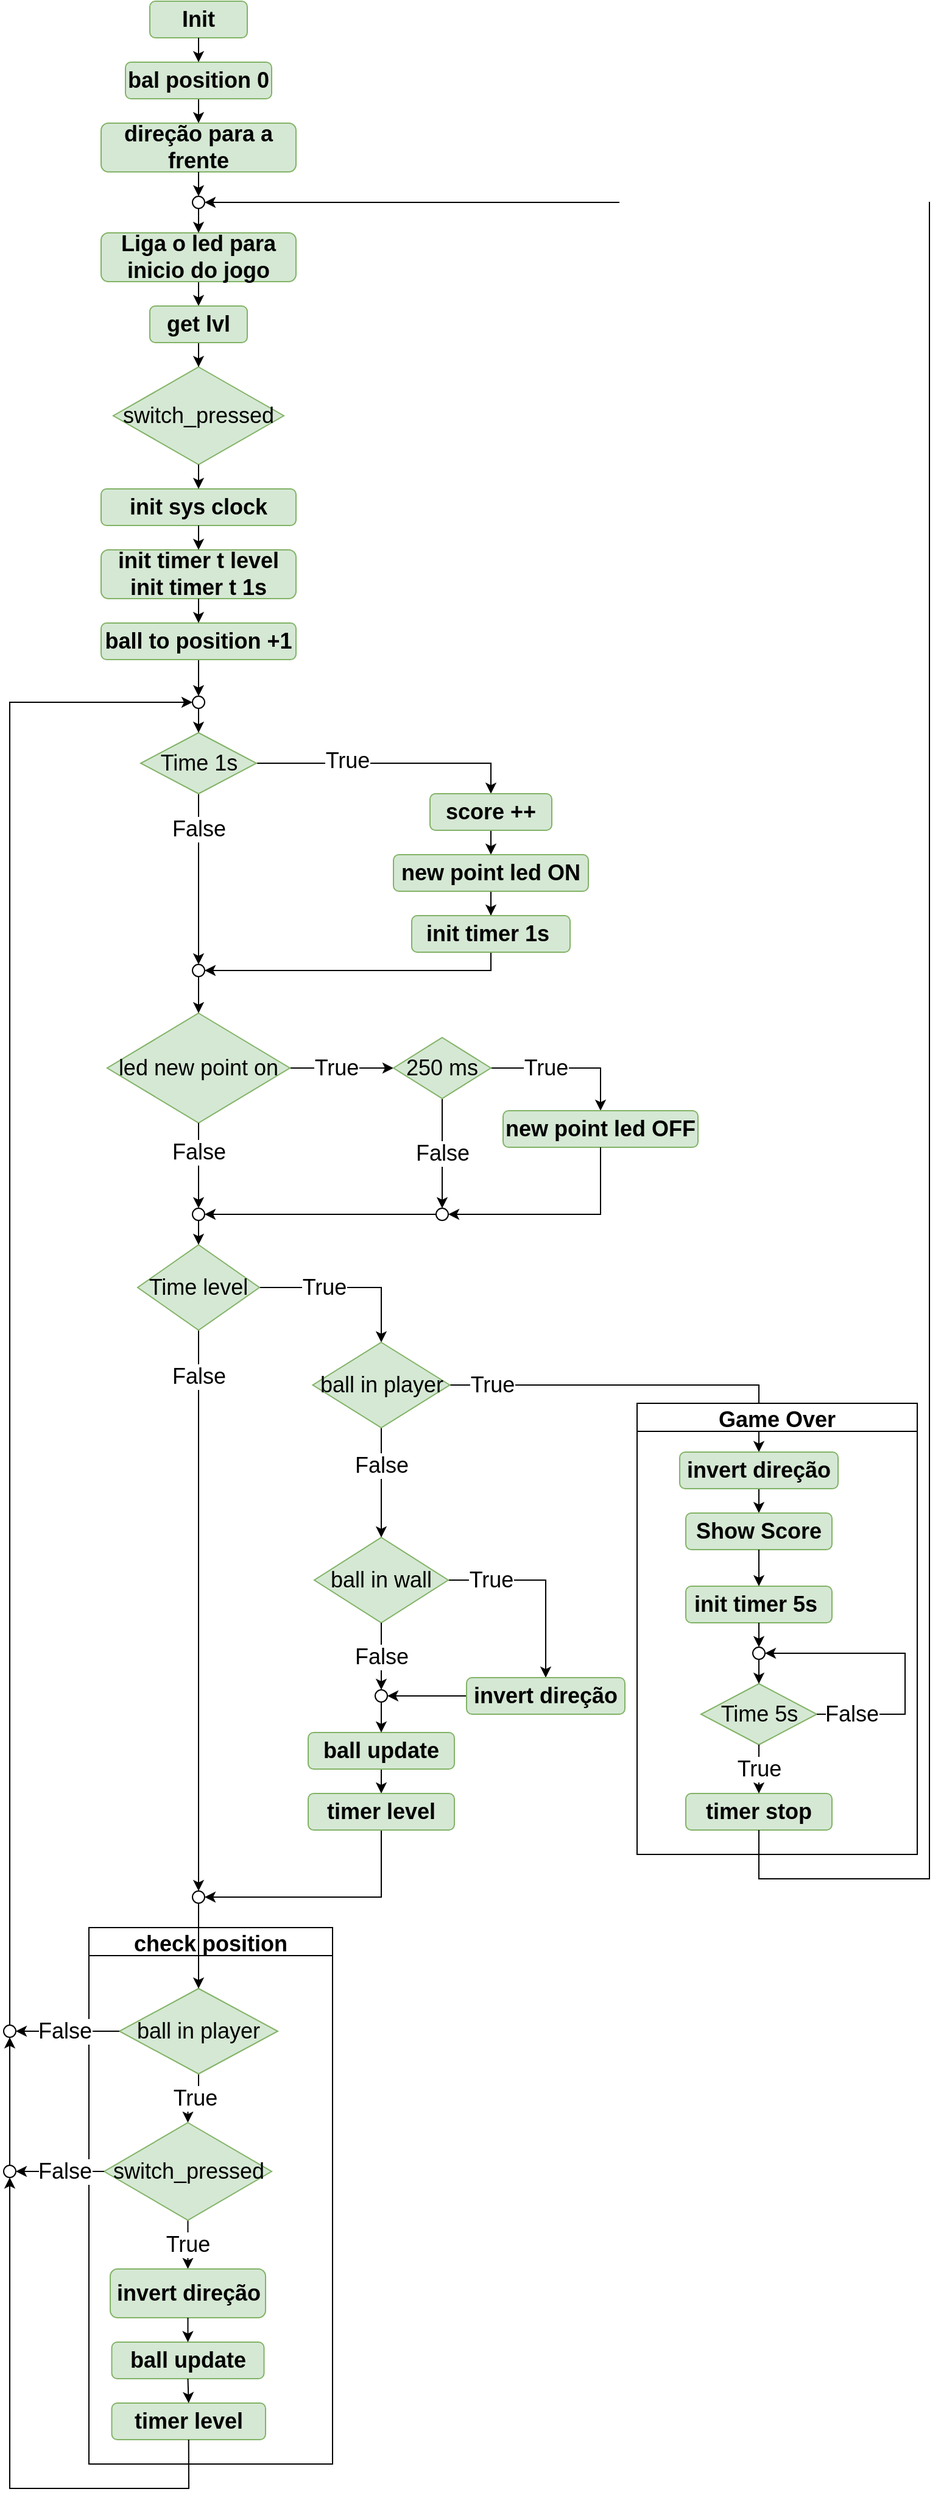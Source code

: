 <mxfile version="19.0.3" type="device"><diagram id="9Wxoz7xTMQYcn-yhdCF8" name="Page-1"><mxGraphModel dx="1185" dy="721" grid="1" gridSize="10" guides="1" tooltips="1" connect="1" arrows="1" fold="1" page="1" pageScale="1" pageWidth="850" pageHeight="1100" math="0" shadow="0"><root><mxCell id="0"/><mxCell id="1" parent="0"/><mxCell id="HXN1oCmkeG9ya9DK-RjK-15" value="check position" style="swimlane;fontSize=18;" parent="1" vertex="1"><mxGeometry x="310" y="1720" width="200" height="440" as="geometry"><mxRectangle x="100" y="2720" width="230" height="40" as="alternateBounds"/></mxGeometry></mxCell><mxCell id="HXN1oCmkeG9ya9DK-RjK-16" value="True" style="edgeStyle=orthogonalEdgeStyle;rounded=0;orthogonalLoop=1;jettySize=auto;html=1;exitX=0.5;exitY=1;exitDx=0;exitDy=0;fontSize=18;entryX=0.5;entryY=0;entryDx=0;entryDy=0;" parent="HXN1oCmkeG9ya9DK-RjK-15" source="HXN1oCmkeG9ya9DK-RjK-24" target="HXN1oCmkeG9ya9DK-RjK-25" edge="1"><mxGeometry x="-0.059" relative="1" as="geometry"><mxPoint x="92.5" y="220" as="targetPoint"/><mxPoint x="57.5" y="250" as="sourcePoint"/><mxPoint as="offset"/></mxGeometry></mxCell><mxCell id="HXN1oCmkeG9ya9DK-RjK-19" value="True" style="edgeStyle=orthogonalEdgeStyle;rounded=0;orthogonalLoop=1;jettySize=auto;html=1;exitX=0.5;exitY=1;exitDx=0;exitDy=0;fontSize=18;entryX=0.5;entryY=0;entryDx=0;entryDy=0;" parent="HXN1oCmkeG9ya9DK-RjK-15" source="HXN1oCmkeG9ya9DK-RjK-25" target="HXN1oCmkeG9ya9DK-RjK-26" edge="1"><mxGeometry relative="1" as="geometry"><mxPoint x="57.5" y="450" as="sourcePoint"/></mxGeometry></mxCell><mxCell id="HXN1oCmkeG9ya9DK-RjK-22" value="&lt;span style=&quot;font-size: 18px&quot;&gt;ball update&lt;br&gt;&lt;/span&gt;" style="rounded=1;whiteSpace=wrap;html=1;fontStyle=1;fillColor=#d5e8d4;strokeColor=#82b366;" parent="HXN1oCmkeG9ya9DK-RjK-15" vertex="1"><mxGeometry x="18.75" y="340" width="125" height="30" as="geometry"/></mxCell><mxCell id="HXN1oCmkeG9ya9DK-RjK-24" value="ball in player" style="rhombus;whiteSpace=wrap;html=1;fontSize=18;fillColor=#d5e8d4;strokeColor=#82b366;" parent="HXN1oCmkeG9ya9DK-RjK-15" vertex="1"><mxGeometry x="25" y="50" width="130" height="70" as="geometry"/></mxCell><mxCell id="HXN1oCmkeG9ya9DK-RjK-25" value="switch_pressed" style="rhombus;whiteSpace=wrap;html=1;fontSize=18;fillColor=#d5e8d4;strokeColor=#82b366;" parent="HXN1oCmkeG9ya9DK-RjK-15" vertex="1"><mxGeometry x="12.5" y="160" width="137.5" height="80" as="geometry"/></mxCell><mxCell id="HXN1oCmkeG9ya9DK-RjK-26" value="&lt;span style=&quot;font-size: 18px&quot;&gt;invert direção&lt;br&gt;&lt;/span&gt;" style="rounded=1;whiteSpace=wrap;html=1;fontStyle=1;fillColor=#d5e8d4;strokeColor=#82b366;" parent="HXN1oCmkeG9ya9DK-RjK-15" vertex="1"><mxGeometry x="17.5" y="280" width="127.5" height="40" as="geometry"/></mxCell><mxCell id="B6MSXR1o3_QlVaSSGly6-3" value="&lt;span style=&quot;font-size: 18px&quot;&gt;timer level&lt;br&gt;&lt;/span&gt;" style="rounded=1;whiteSpace=wrap;html=1;fontStyle=1;fillColor=#d5e8d4;strokeColor=#82b366;" parent="HXN1oCmkeG9ya9DK-RjK-15" vertex="1"><mxGeometry x="18.75" y="390" width="126.25" height="30" as="geometry"/></mxCell><mxCell id="O2PxTJKjrh5inZ2LMobY-24" value="" style="endArrow=classic;html=1;rounded=0;fontSize=18;entryX=0.5;entryY=0;entryDx=0;entryDy=0;exitX=0.5;exitY=1;exitDx=0;exitDy=0;" parent="HXN1oCmkeG9ya9DK-RjK-15" source="HXN1oCmkeG9ya9DK-RjK-26" target="HXN1oCmkeG9ya9DK-RjK-22" edge="1"><mxGeometry width="50" height="50" relative="1" as="geometry"><mxPoint x="-125" y="460" as="sourcePoint"/><mxPoint x="-75" y="410" as="targetPoint"/></mxGeometry></mxCell><mxCell id="O2PxTJKjrh5inZ2LMobY-25" value="" style="endArrow=classic;html=1;rounded=0;fontSize=18;entryX=0.5;entryY=0;entryDx=0;entryDy=0;exitX=0.5;exitY=1;exitDx=0;exitDy=0;" parent="HXN1oCmkeG9ya9DK-RjK-15" source="HXN1oCmkeG9ya9DK-RjK-22" target="B6MSXR1o3_QlVaSSGly6-3" edge="1"><mxGeometry width="50" height="50" relative="1" as="geometry"><mxPoint x="-125" y="460" as="sourcePoint"/><mxPoint x="-75" y="410" as="targetPoint"/></mxGeometry></mxCell><mxCell id="-1MATzGMasg4OvdQwYch-1" value="&lt;font style=&quot;font-size: 18px&quot;&gt;Init&lt;/font&gt;" style="rounded=1;whiteSpace=wrap;html=1;fontStyle=1;fillColor=#d5e8d4;strokeColor=#82b366;" parent="1" vertex="1"><mxGeometry x="360" y="140" width="80" height="30" as="geometry"/></mxCell><mxCell id="-1MATzGMasg4OvdQwYch-7" style="edgeStyle=orthogonalEdgeStyle;rounded=0;orthogonalLoop=1;jettySize=auto;html=1;exitX=0.5;exitY=1;exitDx=0;exitDy=0;fontSize=18;entryX=0.5;entryY=0;entryDx=0;entryDy=0;" parent="1" source="-1MATzGMasg4OvdQwYch-3" target="-1MATzGMasg4OvdQwYch-8" edge="1"><mxGeometry relative="1" as="geometry"><mxPoint x="400" y="520" as="targetPoint"/></mxGeometry></mxCell><mxCell id="-1MATzGMasg4OvdQwYch-3" value="&lt;font style=&quot;font-size: 18px&quot;&gt;Liga o led para inicio do jogo&lt;/font&gt;" style="rounded=1;whiteSpace=wrap;html=1;fontStyle=1;fillColor=#d5e8d4;strokeColor=#82b366;" parent="1" vertex="1"><mxGeometry x="320" y="330" width="160" height="40" as="geometry"/></mxCell><mxCell id="gppykIR6rrw5LhJbhIYV-5" value="" style="edgeStyle=orthogonalEdgeStyle;rounded=0;orthogonalLoop=1;jettySize=auto;html=1;" parent="1" source="-1MATzGMasg4OvdQwYch-8" target="B6MSXR1o3_QlVaSSGly6-1" edge="1"><mxGeometry relative="1" as="geometry"/></mxCell><mxCell id="-1MATzGMasg4OvdQwYch-8" value="&lt;span style=&quot;font-size: 18px&quot;&gt;get lvl&lt;br&gt;&lt;/span&gt;" style="rounded=1;whiteSpace=wrap;html=1;fontStyle=1;fillColor=#d5e8d4;strokeColor=#82b366;" parent="1" vertex="1"><mxGeometry x="360" y="390" width="80" height="30" as="geometry"/></mxCell><mxCell id="-1MATzGMasg4OvdQwYch-52" style="edgeStyle=orthogonalEdgeStyle;rounded=0;orthogonalLoop=1;jettySize=auto;html=1;exitX=0.5;exitY=1;exitDx=0;exitDy=0;fontSize=18;entryX=0.5;entryY=0;entryDx=0;entryDy=0;" parent="1" source="-1MATzGMasg4OvdQwYch-10" target="O2PxTJKjrh5inZ2LMobY-7" edge="1"><mxGeometry relative="1" as="geometry"><mxPoint x="400" y="1230" as="targetPoint"/></mxGeometry></mxCell><mxCell id="-1MATzGMasg4OvdQwYch-10" value="&lt;span style=&quot;font-size: 18px&quot;&gt;ball to position +1&lt;br&gt;&lt;/span&gt;" style="rounded=1;whiteSpace=wrap;html=1;fontStyle=1;fillColor=#d5e8d4;strokeColor=#82b366;" parent="1" vertex="1"><mxGeometry x="320" y="650" width="160" height="30" as="geometry"/></mxCell><mxCell id="-1MATzGMasg4OvdQwYch-16" style="edgeStyle=orthogonalEdgeStyle;rounded=0;orthogonalLoop=1;jettySize=auto;html=1;exitX=1;exitY=0.5;exitDx=0;exitDy=0;fontSize=18;entryX=0.5;entryY=0;entryDx=0;entryDy=0;" parent="1" source="-1MATzGMasg4OvdQwYch-12" target="-1MATzGMasg4OvdQwYch-17" edge="1"><mxGeometry relative="1" as="geometry"><mxPoint x="640" y="970" as="targetPoint"/><mxPoint x="530" y="850" as="sourcePoint"/></mxGeometry></mxCell><mxCell id="O2PxTJKjrh5inZ2LMobY-2" value="&lt;font style=&quot;font-size: 18px;&quot;&gt;True&lt;/font&gt;" style="edgeLabel;html=1;align=center;verticalAlign=middle;resizable=0;points=[];" parent="-1MATzGMasg4OvdQwYch-16" vertex="1" connectable="0"><mxGeometry x="-0.314" y="2" relative="1" as="geometry"><mxPoint as="offset"/></mxGeometry></mxCell><mxCell id="-1MATzGMasg4OvdQwYch-83" style="edgeStyle=orthogonalEdgeStyle;rounded=0;orthogonalLoop=1;jettySize=auto;html=1;exitX=0.5;exitY=1;exitDx=0;exitDy=0;fontSize=18;entryX=0.5;entryY=0;entryDx=0;entryDy=0;" parent="1" source="-1MATzGMasg4OvdQwYch-12" target="O2PxTJKjrh5inZ2LMobY-9" edge="1"><mxGeometry relative="1" as="geometry"><Array as="points"/><mxPoint x="400" y="1120" as="targetPoint"/></mxGeometry></mxCell><mxCell id="-1MATzGMasg4OvdQwYch-84" value="False" style="edgeLabel;html=1;align=center;verticalAlign=middle;resizable=0;points=[];fontSize=18;" parent="-1MATzGMasg4OvdQwYch-83" vertex="1" connectable="0"><mxGeometry x="-0.779" y="2" relative="1" as="geometry"><mxPoint x="-2" y="13" as="offset"/></mxGeometry></mxCell><mxCell id="-1MATzGMasg4OvdQwYch-12" value="Time 1s" style="rhombus;whiteSpace=wrap;html=1;fontSize=18;fillColor=#d5e8d4;strokeColor=#82b366;" parent="1" vertex="1"><mxGeometry x="352.5" y="740" width="95" height="50" as="geometry"/></mxCell><mxCell id="-1MATzGMasg4OvdQwYch-13" value="&lt;span style=&quot;font-size: 18px&quot;&gt;direção para a frente&lt;br&gt;&lt;/span&gt;" style="rounded=1;whiteSpace=wrap;html=1;fontStyle=1;fillColor=#d5e8d4;strokeColor=#82b366;" parent="1" vertex="1"><mxGeometry x="320" y="240" width="160" height="40" as="geometry"/></mxCell><mxCell id="-1MATzGMasg4OvdQwYch-19" style="edgeStyle=orthogonalEdgeStyle;rounded=0;orthogonalLoop=1;jettySize=auto;html=1;exitX=0.5;exitY=1;exitDx=0;exitDy=0;entryX=0.5;entryY=0;entryDx=0;entryDy=0;fontSize=18;" parent="1" source="-1MATzGMasg4OvdQwYch-17" target="-1MATzGMasg4OvdQwYch-18" edge="1"><mxGeometry relative="1" as="geometry"/></mxCell><mxCell id="-1MATzGMasg4OvdQwYch-17" value="&lt;span style=&quot;font-size: 18px&quot;&gt;score ++&lt;br&gt;&lt;/span&gt;" style="rounded=1;whiteSpace=wrap;html=1;fontStyle=1;fillColor=#d5e8d4;strokeColor=#82b366;" parent="1" vertex="1"><mxGeometry x="590" y="790" width="100" height="30" as="geometry"/></mxCell><mxCell id="-1MATzGMasg4OvdQwYch-77" style="edgeStyle=orthogonalEdgeStyle;rounded=0;orthogonalLoop=1;jettySize=auto;html=1;fontSize=18;entryX=1;entryY=0.5;entryDx=0;entryDy=0;exitX=0.5;exitY=1;exitDx=0;exitDy=0;" parent="1" source="HXN1oCmkeG9ya9DK-RjK-7" target="O2PxTJKjrh5inZ2LMobY-9" edge="1"><mxGeometry relative="1" as="geometry"><mxPoint x="430" y="1130" as="targetPoint"/><Array as="points"><mxPoint x="640" y="935"/></Array></mxGeometry></mxCell><mxCell id="O2PxTJKjrh5inZ2LMobY-26" value="" style="edgeStyle=orthogonalEdgeStyle;rounded=0;orthogonalLoop=1;jettySize=auto;html=1;fontSize=18;" parent="1" source="-1MATzGMasg4OvdQwYch-18" target="HXN1oCmkeG9ya9DK-RjK-7" edge="1"><mxGeometry relative="1" as="geometry"/></mxCell><mxCell id="-1MATzGMasg4OvdQwYch-18" value="&lt;span style=&quot;font-size: 18px&quot;&gt;new point led ON&lt;br&gt;&lt;/span&gt;" style="rounded=1;whiteSpace=wrap;html=1;fontStyle=1;fillColor=#d5e8d4;strokeColor=#82b366;" parent="1" vertex="1"><mxGeometry x="560" y="840" width="160" height="30" as="geometry"/></mxCell><mxCell id="-1MATzGMasg4OvdQwYch-68" value="True" style="edgeStyle=orthogonalEdgeStyle;rounded=0;orthogonalLoop=1;jettySize=auto;html=1;exitX=1;exitY=0.5;exitDx=0;exitDy=0;fontSize=18;entryX=0.5;entryY=0;entryDx=0;entryDy=0;" parent="1" source="-1MATzGMasg4OvdQwYch-21" target="-1MATzGMasg4OvdQwYch-67" edge="1"><mxGeometry x="-0.273" relative="1" as="geometry"><mxPoint x="610" y="1220" as="targetPoint"/><Array as="points"><mxPoint x="550" y="1195"/></Array><mxPoint as="offset"/></mxGeometry></mxCell><mxCell id="XVFVwuIA-ZdQG9baHu7N-3" value="&lt;font style=&quot;font-size: 18px;&quot;&gt;False&lt;/font&gt;" style="edgeStyle=orthogonalEdgeStyle;rounded=0;orthogonalLoop=1;jettySize=auto;html=1;exitX=0.5;exitY=1;exitDx=0;exitDy=0;entryX=0.5;entryY=0;entryDx=0;entryDy=0;" parent="1" source="-1MATzGMasg4OvdQwYch-21" target="O2PxTJKjrh5inZ2LMobY-19" edge="1"><mxGeometry x="-0.835" relative="1" as="geometry"><mxPoint x="400" y="2010" as="targetPoint"/><mxPoint as="offset"/></mxGeometry></mxCell><mxCell id="-1MATzGMasg4OvdQwYch-21" value="Time level" style="rhombus;whiteSpace=wrap;html=1;fontSize=18;fillColor=#d5e8d4;strokeColor=#82b366;" parent="1" vertex="1"><mxGeometry x="350" y="1160" width="100" height="70" as="geometry"/></mxCell><mxCell id="-1MATzGMasg4OvdQwYch-54" value="True" style="edgeStyle=orthogonalEdgeStyle;rounded=0;orthogonalLoop=1;jettySize=auto;html=1;exitX=1;exitY=0.5;exitDx=0;exitDy=0;fontSize=18;entryX=0.5;entryY=0;entryDx=0;entryDy=0;" parent="1" source="-1MATzGMasg4OvdQwYch-42" target="-1MATzGMasg4OvdQwYch-53" edge="1"><mxGeometry x="-0.562" relative="1" as="geometry"><mxPoint x="520" y="1649.714" as="targetPoint"/><mxPoint as="offset"/></mxGeometry></mxCell><mxCell id="-1MATzGMasg4OvdQwYch-42" value="ball in wall" style="rhombus;whiteSpace=wrap;html=1;fontSize=18;fillColor=#d5e8d4;strokeColor=#82b366;" parent="1" vertex="1"><mxGeometry x="495" y="1400" width="110" height="70" as="geometry"/></mxCell><mxCell id="-1MATzGMasg4OvdQwYch-46" style="edgeStyle=orthogonalEdgeStyle;rounded=0;orthogonalLoop=1;jettySize=auto;html=1;exitX=0.5;exitY=1;exitDx=0;exitDy=0;entryX=0.5;entryY=0;entryDx=0;entryDy=0;fontSize=18;" parent="1" source="-1MATzGMasg4OvdQwYch-44" target="-1MATzGMasg4OvdQwYch-45" edge="1"><mxGeometry relative="1" as="geometry"/></mxCell><mxCell id="-1MATzGMasg4OvdQwYch-44" value="&lt;span style=&quot;font-size: 18px&quot;&gt;ball update&lt;br&gt;&lt;/span&gt;" style="rounded=1;whiteSpace=wrap;html=1;fontStyle=1;fillColor=#d5e8d4;strokeColor=#82b366;" parent="1" vertex="1"><mxGeometry x="490" y="1560" width="120" height="30" as="geometry"/></mxCell><mxCell id="XVFVwuIA-ZdQG9baHu7N-4" style="edgeStyle=orthogonalEdgeStyle;rounded=0;orthogonalLoop=1;jettySize=auto;html=1;exitX=0.5;exitY=1;exitDx=0;exitDy=0;entryX=1;entryY=0.5;entryDx=0;entryDy=0;" parent="1" source="-1MATzGMasg4OvdQwYch-45" target="O2PxTJKjrh5inZ2LMobY-19" edge="1"><mxGeometry relative="1" as="geometry"><mxPoint x="410" y="2070" as="targetPoint"/><Array as="points"><mxPoint x="550" y="1695"/></Array></mxGeometry></mxCell><mxCell id="-1MATzGMasg4OvdQwYch-45" value="&lt;span style=&quot;font-size: 18px&quot;&gt;timer level&lt;br&gt;&lt;/span&gt;" style="rounded=1;whiteSpace=wrap;html=1;fontStyle=1;fillColor=#d5e8d4;strokeColor=#82b366;" parent="1" vertex="1"><mxGeometry x="490" y="1610" width="120" height="30" as="geometry"/></mxCell><mxCell id="XVFVwuIA-ZdQG9baHu7N-1" style="edgeStyle=orthogonalEdgeStyle;rounded=0;orthogonalLoop=1;jettySize=auto;html=1;entryX=1;entryY=0.5;entryDx=0;entryDy=0;" parent="1" source="-1MATzGMasg4OvdQwYch-53" target="O2PxTJKjrh5inZ2LMobY-5" edge="1"><mxGeometry relative="1" as="geometry"><mxPoint x="550" y="1520" as="targetPoint"/></mxGeometry></mxCell><mxCell id="-1MATzGMasg4OvdQwYch-53" value="&lt;span style=&quot;font-size: 18px&quot;&gt;invert direção&lt;br&gt;&lt;/span&gt;" style="rounded=1;whiteSpace=wrap;html=1;fontStyle=1;fillColor=#d5e8d4;strokeColor=#82b366;" parent="1" vertex="1"><mxGeometry x="620" y="1515" width="130" height="30" as="geometry"/></mxCell><mxCell id="-1MATzGMasg4OvdQwYch-69" value="False" style="edgeStyle=orthogonalEdgeStyle;rounded=0;orthogonalLoop=1;jettySize=auto;html=1;fontSize=18;exitX=0.5;exitY=1;exitDx=0;exitDy=0;entryX=0.5;entryY=0;entryDx=0;entryDy=0;" parent="1" source="-1MATzGMasg4OvdQwYch-42" target="O2PxTJKjrh5inZ2LMobY-5" edge="1"><mxGeometry relative="1" as="geometry"><mxPoint x="550" y="1550" as="sourcePoint"/><mxPoint x="550" y="1600" as="targetPoint"/></mxGeometry></mxCell><mxCell id="-1MATzGMasg4OvdQwYch-71" style="edgeStyle=orthogonalEdgeStyle;rounded=0;orthogonalLoop=1;jettySize=auto;html=1;exitX=1;exitY=0.5;exitDx=0;exitDy=0;fontSize=18;entryX=0.5;entryY=0;entryDx=0;entryDy=0;" parent="1" source="-1MATzGMasg4OvdQwYch-67" target="LL-OCzhR5j6W_yCGddwm-3" edge="1"><mxGeometry relative="1" as="geometry"><mxPoint x="870" y="1385" as="targetPoint"/></mxGeometry></mxCell><mxCell id="O2PxTJKjrh5inZ2LMobY-27" value="True" style="edgeLabel;html=1;align=center;verticalAlign=middle;resizable=0;points=[];fontSize=18;" parent="-1MATzGMasg4OvdQwYch-71" vertex="1" connectable="0"><mxGeometry x="0.211" y="1" relative="1" as="geometry"><mxPoint x="-153" y="1" as="offset"/></mxGeometry></mxCell><mxCell id="XVFVwuIA-ZdQG9baHu7N-2" style="edgeStyle=orthogonalEdgeStyle;rounded=0;orthogonalLoop=1;jettySize=auto;html=1;exitX=0.5;exitY=1;exitDx=0;exitDy=0;entryX=0.5;entryY=0;entryDx=0;entryDy=0;" parent="1" source="-1MATzGMasg4OvdQwYch-67" target="-1MATzGMasg4OvdQwYch-42" edge="1"><mxGeometry relative="1" as="geometry"/></mxCell><mxCell id="O2PxTJKjrh5inZ2LMobY-28" value="False" style="edgeLabel;html=1;align=center;verticalAlign=middle;resizable=0;points=[];fontSize=18;" parent="XVFVwuIA-ZdQG9baHu7N-2" vertex="1" connectable="0"><mxGeometry x="-0.245" relative="1" as="geometry"><mxPoint y="-3" as="offset"/></mxGeometry></mxCell><mxCell id="-1MATzGMasg4OvdQwYch-67" value="ball in player" style="rhombus;whiteSpace=wrap;html=1;fontSize=18;fillColor=#d5e8d4;strokeColor=#82b366;" parent="1" vertex="1"><mxGeometry x="493.75" y="1240" width="112.5" height="70" as="geometry"/></mxCell><mxCell id="-1MATzGMasg4OvdQwYch-76" style="edgeStyle=orthogonalEdgeStyle;rounded=0;orthogonalLoop=1;jettySize=auto;html=1;exitX=1;exitY=0.5;exitDx=0;exitDy=0;fontSize=18;entryX=0;entryY=0.5;entryDx=0;entryDy=0;" parent="1" source="-1MATzGMasg4OvdQwYch-73" target="-1MATzGMasg4OvdQwYch-78" edge="1"><mxGeometry relative="1" as="geometry"><mxPoint x="730" y="1170" as="targetPoint"/><Array as="points"/></mxGeometry></mxCell><mxCell id="O2PxTJKjrh5inZ2LMobY-3" value="True" style="edgeLabel;html=1;align=center;verticalAlign=middle;resizable=0;points=[];fontSize=18;" parent="-1MATzGMasg4OvdQwYch-76" vertex="1" connectable="0"><mxGeometry x="-0.116" relative="1" as="geometry"><mxPoint as="offset"/></mxGeometry></mxCell><mxCell id="-1MATzGMasg4OvdQwYch-73" value="led new point on" style="rhombus;whiteSpace=wrap;html=1;fontSize=18;fillColor=#d5e8d4;strokeColor=#82b366;" parent="1" vertex="1"><mxGeometry x="325" y="970" width="150" height="90" as="geometry"/></mxCell><mxCell id="-1MATzGMasg4OvdQwYch-81" value="False" style="edgeStyle=orthogonalEdgeStyle;rounded=0;orthogonalLoop=1;jettySize=auto;html=1;fontSize=18;exitX=0.5;exitY=1;exitDx=0;exitDy=0;entryX=0.5;entryY=0;entryDx=0;entryDy=0;" parent="1" source="-1MATzGMasg4OvdQwYch-78" target="O2PxTJKjrh5inZ2LMobY-16" edge="1"><mxGeometry relative="1" as="geometry"><Array as="points"/><mxPoint as="offset"/><mxPoint x="170" y="1343.75" as="targetPoint"/></mxGeometry></mxCell><mxCell id="HXN1oCmkeG9ya9DK-RjK-3" style="edgeStyle=orthogonalEdgeStyle;rounded=0;orthogonalLoop=1;jettySize=auto;html=1;entryX=0.5;entryY=0;entryDx=0;entryDy=0;exitX=1;exitY=0.5;exitDx=0;exitDy=0;" parent="1" source="-1MATzGMasg4OvdQwYch-78" target="HXN1oCmkeG9ya9DK-RjK-4" edge="1"><mxGeometry relative="1" as="geometry"><mxPoint x="810.0" y="1163.75" as="targetPoint"/><Array as="points"><mxPoint x="730" y="1015"/></Array></mxGeometry></mxCell><mxCell id="O2PxTJKjrh5inZ2LMobY-4" value="True" style="edgeLabel;html=1;align=center;verticalAlign=middle;resizable=0;points=[];fontSize=18;" parent="HXN1oCmkeG9ya9DK-RjK-3" vertex="1" connectable="0"><mxGeometry x="-0.243" y="-2" relative="1" as="geometry"><mxPoint x="-3" y="-2" as="offset"/></mxGeometry></mxCell><mxCell id="-1MATzGMasg4OvdQwYch-78" value="250 ms" style="rhombus;whiteSpace=wrap;html=1;fontSize=18;fillColor=#d5e8d4;strokeColor=#82b366;" parent="1" vertex="1"><mxGeometry x="560" y="990" width="80" height="50" as="geometry"/></mxCell><mxCell id="HXN1oCmkeG9ya9DK-RjK-2" value="&lt;span style=&quot;font-size: 18px&quot;&gt;init sys clock&lt;br&gt;&lt;/span&gt;" style="rounded=1;whiteSpace=wrap;html=1;fontStyle=1;fillColor=#d5e8d4;strokeColor=#82b366;" parent="1" vertex="1"><mxGeometry x="320" y="540" width="160" height="30" as="geometry"/></mxCell><mxCell id="HXN1oCmkeG9ya9DK-RjK-4" value="&lt;span style=&quot;font-size: 18px&quot;&gt;new point led OFF&lt;br&gt;&lt;/span&gt;" style="rounded=1;whiteSpace=wrap;html=1;fontStyle=1;fillColor=#d5e8d4;strokeColor=#82b366;" parent="1" vertex="1"><mxGeometry x="650" y="1050" width="160" height="30" as="geometry"/></mxCell><mxCell id="HXN1oCmkeG9ya9DK-RjK-7" value="&lt;span style=&quot;font-size: 18px&quot;&gt;init timer 1s&amp;nbsp;&lt;br&gt;&lt;/span&gt;" style="rounded=1;whiteSpace=wrap;html=1;fontStyle=1;fillColor=#d5e8d4;strokeColor=#82b366;" parent="1" vertex="1"><mxGeometry x="575" y="890" width="130" height="30" as="geometry"/></mxCell><mxCell id="HXN1oCmkeG9ya9DK-RjK-23" style="edgeStyle=orthogonalEdgeStyle;rounded=0;orthogonalLoop=1;jettySize=auto;html=1;fontSize=27;entryX=0;entryY=0.5;entryDx=0;entryDy=0;exitX=0.5;exitY=0;exitDx=0;exitDy=0;" parent="1" source="O2PxTJKjrh5inZ2LMobY-21" target="O2PxTJKjrh5inZ2LMobY-7" edge="1"><mxGeometry relative="1" as="geometry"><mxPoint x="360" y="750" as="targetPoint"/><Array as="points"><mxPoint x="245" y="715"/></Array><mxPoint x="-140" y="2450" as="sourcePoint"/></mxGeometry></mxCell><mxCell id="B6MSXR1o3_QlVaSSGly6-1" value="switch_pressed" style="rhombus;whiteSpace=wrap;html=1;fontSize=18;fillColor=#d5e8d4;strokeColor=#82b366;" parent="1" vertex="1"><mxGeometry x="330" y="440" width="140" height="80" as="geometry"/></mxCell><mxCell id="B6MSXR1o3_QlVaSSGly6-2" value="&lt;span style=&quot;font-size: 18px&quot;&gt;init timer t level&lt;br&gt;&lt;/span&gt;&lt;span style=&quot;font-size: 18px&quot;&gt;init timer t 1s&lt;/span&gt;&lt;span style=&quot;font-size: 18px&quot;&gt;&lt;br&gt;&lt;/span&gt;" style="rounded=1;whiteSpace=wrap;html=1;fontStyle=1;fillColor=#d5e8d4;strokeColor=#82b366;" parent="1" vertex="1"><mxGeometry x="320" y="590" width="160" height="40" as="geometry"/></mxCell><mxCell id="gppykIR6rrw5LhJbhIYV-10" value="" style="endArrow=classic;html=1;rounded=0;exitX=0.5;exitY=1;exitDx=0;exitDy=0;entryX=0.5;entryY=0;entryDx=0;entryDy=0;" parent="1" source="-1MATzGMasg4OvdQwYch-13" target="LL-OCzhR5j6W_yCGddwm-21" edge="1"><mxGeometry width="50" height="50" relative="1" as="geometry"><mxPoint x="440" y="600" as="sourcePoint"/><mxPoint x="400" y="330" as="targetPoint"/></mxGeometry></mxCell><mxCell id="gppykIR6rrw5LhJbhIYV-12" value="" style="endArrow=classic;html=1;rounded=0;exitX=0.5;exitY=1;exitDx=0;exitDy=0;entryX=0.5;entryY=0;entryDx=0;entryDy=0;" parent="1" source="-1MATzGMasg4OvdQwYch-2" target="-1MATzGMasg4OvdQwYch-13" edge="1"><mxGeometry width="50" height="50" relative="1" as="geometry"><mxPoint x="410" y="470" as="sourcePoint"/><mxPoint x="400" y="380" as="targetPoint"/></mxGeometry></mxCell><mxCell id="gppykIR6rrw5LhJbhIYV-15" value="" style="endArrow=classic;html=1;rounded=0;exitX=0.5;exitY=1;exitDx=0;exitDy=0;entryX=0.5;entryY=0;entryDx=0;entryDy=0;" parent="1" source="B6MSXR1o3_QlVaSSGly6-1" target="HXN1oCmkeG9ya9DK-RjK-2" edge="1"><mxGeometry width="50" height="50" relative="1" as="geometry"><mxPoint x="440" y="800" as="sourcePoint"/><mxPoint x="490" y="750" as="targetPoint"/></mxGeometry></mxCell><mxCell id="gppykIR6rrw5LhJbhIYV-16" value="" style="endArrow=classic;html=1;rounded=0;exitX=0.5;exitY=1;exitDx=0;exitDy=0;" parent="1" source="HXN1oCmkeG9ya9DK-RjK-2" target="B6MSXR1o3_QlVaSSGly6-2" edge="1"><mxGeometry width="50" height="50" relative="1" as="geometry"><mxPoint x="440" y="900" as="sourcePoint"/><mxPoint x="490" y="850" as="targetPoint"/></mxGeometry></mxCell><mxCell id="gppykIR6rrw5LhJbhIYV-17" value="" style="endArrow=classic;html=1;rounded=0;exitX=0.5;exitY=1;exitDx=0;exitDy=0;entryX=0.5;entryY=0;entryDx=0;entryDy=0;" parent="1" source="B6MSXR1o3_QlVaSSGly6-2" target="-1MATzGMasg4OvdQwYch-10" edge="1"><mxGeometry width="50" height="50" relative="1" as="geometry"><mxPoint x="440" y="900" as="sourcePoint"/><mxPoint x="490" y="850" as="targetPoint"/></mxGeometry></mxCell><mxCell id="gppykIR6rrw5LhJbhIYV-20" value="" style="endArrow=classic;html=1;rounded=0;exitX=0.5;exitY=1;exitDx=0;exitDy=0;entryX=1;entryY=0.5;entryDx=0;entryDy=0;" parent="1" source="HXN1oCmkeG9ya9DK-RjK-4" target="O2PxTJKjrh5inZ2LMobY-16" edge="1"><mxGeometry width="50" height="50" relative="1" as="geometry"><mxPoint x="320" y="1423.75" as="sourcePoint"/><mxPoint x="640" y="1343.75" as="targetPoint"/><Array as="points"><mxPoint x="730" y="1135"/></Array></mxGeometry></mxCell><mxCell id="O2PxTJKjrh5inZ2LMobY-5" value="" style="ellipse;whiteSpace=wrap;html=1;aspect=fixed;fontSize=18;" parent="1" vertex="1"><mxGeometry x="545" y="1525" width="10" height="10" as="geometry"/></mxCell><mxCell id="O2PxTJKjrh5inZ2LMobY-6" value="" style="endArrow=classic;html=1;rounded=0;fontSize=18;entryX=0.5;entryY=0;entryDx=0;entryDy=0;exitX=0.5;exitY=1;exitDx=0;exitDy=0;" parent="1" source="O2PxTJKjrh5inZ2LMobY-5" target="-1MATzGMasg4OvdQwYch-44" edge="1"><mxGeometry width="50" height="50" relative="1" as="geometry"><mxPoint x="490" y="1730" as="sourcePoint"/><mxPoint x="540" y="1680" as="targetPoint"/></mxGeometry></mxCell><mxCell id="O2PxTJKjrh5inZ2LMobY-7" value="" style="ellipse;whiteSpace=wrap;html=1;aspect=fixed;fontSize=18;" parent="1" vertex="1"><mxGeometry x="395" y="710" width="10" height="10" as="geometry"/></mxCell><mxCell id="O2PxTJKjrh5inZ2LMobY-8" value="" style="endArrow=classic;html=1;rounded=0;fontSize=18;exitX=0.5;exitY=1;exitDx=0;exitDy=0;entryX=0.5;entryY=0;entryDx=0;entryDy=0;" parent="1" source="O2PxTJKjrh5inZ2LMobY-7" target="-1MATzGMasg4OvdQwYch-12" edge="1"><mxGeometry width="50" height="50" relative="1" as="geometry"><mxPoint x="390" y="680" as="sourcePoint"/><mxPoint x="440" y="630" as="targetPoint"/></mxGeometry></mxCell><mxCell id="O2PxTJKjrh5inZ2LMobY-9" value="" style="ellipse;whiteSpace=wrap;html=1;aspect=fixed;fontSize=18;" parent="1" vertex="1"><mxGeometry x="395" y="930" width="10" height="10" as="geometry"/></mxCell><mxCell id="O2PxTJKjrh5inZ2LMobY-12" value="" style="endArrow=classic;html=1;rounded=0;fontSize=18;exitX=0.5;exitY=1;exitDx=0;exitDy=0;entryX=0.5;entryY=0;entryDx=0;entryDy=0;" parent="1" source="O2PxTJKjrh5inZ2LMobY-9" target="-1MATzGMasg4OvdQwYch-73" edge="1"><mxGeometry width="50" height="50" relative="1" as="geometry"><mxPoint x="380" y="1060" as="sourcePoint"/><mxPoint x="430" y="1010" as="targetPoint"/></mxGeometry></mxCell><mxCell id="O2PxTJKjrh5inZ2LMobY-16" value="" style="ellipse;whiteSpace=wrap;html=1;aspect=fixed;fontSize=18;" parent="1" vertex="1"><mxGeometry x="595" y="1130" width="10" height="10" as="geometry"/></mxCell><mxCell id="O2PxTJKjrh5inZ2LMobY-17" value="" style="endArrow=classic;html=1;rounded=0;fontSize=18;entryX=1;entryY=0.5;entryDx=0;entryDy=0;exitX=0;exitY=0.5;exitDx=0;exitDy=0;" parent="1" source="O2PxTJKjrh5inZ2LMobY-16" target="O2PxTJKjrh5inZ2LMobY-15" edge="1"><mxGeometry width="50" height="50" relative="1" as="geometry"><mxPoint x="850" y="1326.25" as="sourcePoint"/><mxPoint x="690" y="1236.25" as="targetPoint"/></mxGeometry></mxCell><mxCell id="O2PxTJKjrh5inZ2LMobY-18" value="" style="endArrow=classic;html=1;rounded=0;fontSize=18;exitX=0.5;exitY=1;exitDx=0;exitDy=0;entryX=0.5;entryY=0;entryDx=0;entryDy=0;" parent="1" source="O2PxTJKjrh5inZ2LMobY-15" target="-1MATzGMasg4OvdQwYch-21" edge="1"><mxGeometry width="50" height="50" relative="1" as="geometry"><mxPoint x="480" y="1380" as="sourcePoint"/><mxPoint x="400" y="1430" as="targetPoint"/></mxGeometry></mxCell><mxCell id="O2PxTJKjrh5inZ2LMobY-19" value="" style="ellipse;whiteSpace=wrap;html=1;aspect=fixed;fontSize=18;" parent="1" vertex="1"><mxGeometry x="395" y="1690" width="10" height="10" as="geometry"/></mxCell><mxCell id="O2PxTJKjrh5inZ2LMobY-20" value="" style="endArrow=classic;html=1;rounded=0;fontSize=18;exitX=0.5;exitY=1;exitDx=0;exitDy=0;entryX=0.5;entryY=0;entryDx=0;entryDy=0;" parent="1" source="O2PxTJKjrh5inZ2LMobY-19" target="HXN1oCmkeG9ya9DK-RjK-24" edge="1"><mxGeometry width="50" height="50" relative="1" as="geometry"><mxPoint x="470" y="1860" as="sourcePoint"/><mxPoint x="520" y="1810" as="targetPoint"/></mxGeometry></mxCell><mxCell id="O2PxTJKjrh5inZ2LMobY-21" value="" style="ellipse;whiteSpace=wrap;html=1;aspect=fixed;fontSize=18;" parent="1" vertex="1"><mxGeometry x="240" y="1800" width="10" height="10" as="geometry"/></mxCell><mxCell id="HXN1oCmkeG9ya9DK-RjK-17" value="False" style="edgeStyle=orthogonalEdgeStyle;rounded=0;orthogonalLoop=1;jettySize=auto;html=1;fontSize=18;entryX=1;entryY=0.5;entryDx=0;entryDy=0;exitX=0;exitY=0.5;exitDx=0;exitDy=0;" parent="1" source="HXN1oCmkeG9ya9DK-RjK-24" target="O2PxTJKjrh5inZ2LMobY-21" edge="1"><mxGeometry x="0.059" relative="1" as="geometry"><mxPoint x="295" y="1865" as="targetPoint"/><mxPoint x="320" y="1840" as="sourcePoint"/><Array as="points"/><mxPoint as="offset"/></mxGeometry></mxCell><mxCell id="HXN1oCmkeG9ya9DK-RjK-20" value="False" style="edgeStyle=orthogonalEdgeStyle;rounded=0;orthogonalLoop=1;jettySize=auto;html=1;exitX=0;exitY=0.5;exitDx=0;exitDy=0;fontSize=18;entryX=1;entryY=0.5;entryDx=0;entryDy=0;" parent="1" source="HXN1oCmkeG9ya9DK-RjK-25" target="jsDWdBCYvvSuV7uHNQes-3" edge="1"><mxGeometry x="-0.103" relative="1" as="geometry"><mxPoint x="250" y="1920" as="targetPoint"/><mxPoint x="555" y="2054.71" as="sourcePoint"/><Array as="points"><mxPoint x="290" y="1920"/><mxPoint x="290" y="1920"/></Array><mxPoint as="offset"/></mxGeometry></mxCell><mxCell id="LL-OCzhR5j6W_yCGddwm-1" value="Game Over" style="swimlane;fontSize=18;startSize=23;" parent="1" vertex="1"><mxGeometry x="760" y="1290" width="230" height="370" as="geometry"/></mxCell><mxCell id="LL-OCzhR5j6W_yCGddwm-6" style="edgeStyle=orthogonalEdgeStyle;rounded=0;orthogonalLoop=1;jettySize=auto;html=1;exitX=0.5;exitY=1;exitDx=0;exitDy=0;entryX=0.5;entryY=0;entryDx=0;entryDy=0;fontSize=18;" parent="LL-OCzhR5j6W_yCGddwm-1" source="LL-OCzhR5j6W_yCGddwm-3" target="-1MATzGMasg4OvdQwYch-72" edge="1"><mxGeometry relative="1" as="geometry"/></mxCell><mxCell id="LL-OCzhR5j6W_yCGddwm-3" value="&lt;span style=&quot;font-size: 18px&quot;&gt;invert direção&lt;br&gt;&lt;/span&gt;" style="rounded=1;whiteSpace=wrap;html=1;fontStyle=1;fillColor=#d5e8d4;strokeColor=#82b366;" parent="LL-OCzhR5j6W_yCGddwm-1" vertex="1"><mxGeometry x="35" y="40" width="130" height="30" as="geometry"/></mxCell><mxCell id="-1MATzGMasg4OvdQwYch-72" value="&lt;span style=&quot;font-size: 18px&quot;&gt;Show Score&lt;br&gt;&lt;/span&gt;" style="rounded=1;whiteSpace=wrap;html=1;fontStyle=1;fillColor=#d5e8d4;strokeColor=#82b366;" parent="LL-OCzhR5j6W_yCGddwm-1" vertex="1"><mxGeometry x="40" y="90" width="120" height="30" as="geometry"/></mxCell><mxCell id="LL-OCzhR5j6W_yCGddwm-7" value="&lt;span style=&quot;font-size: 18px&quot;&gt;init timer 5s&amp;nbsp;&lt;br&gt;&lt;/span&gt;" style="rounded=1;whiteSpace=wrap;html=1;fontStyle=1;fillColor=#d5e8d4;strokeColor=#82b366;" parent="LL-OCzhR5j6W_yCGddwm-1" vertex="1"><mxGeometry x="40" y="150" width="120" height="30" as="geometry"/></mxCell><mxCell id="LL-OCzhR5j6W_yCGddwm-8" value="Time 5s" style="rhombus;whiteSpace=wrap;html=1;fontSize=18;fillColor=#d5e8d4;strokeColor=#82b366;" parent="LL-OCzhR5j6W_yCGddwm-1" vertex="1"><mxGeometry x="52.5" y="230" width="95" height="50" as="geometry"/></mxCell><mxCell id="LL-OCzhR5j6W_yCGddwm-9" value="" style="endArrow=classic;html=1;rounded=0;fontSize=18;entryX=0.5;entryY=0;entryDx=0;entryDy=0;exitX=0.5;exitY=1;exitDx=0;exitDy=0;" parent="LL-OCzhR5j6W_yCGddwm-1" source="-1MATzGMasg4OvdQwYch-72" target="LL-OCzhR5j6W_yCGddwm-7" edge="1"><mxGeometry width="50" height="50" relative="1" as="geometry"><mxPoint x="-345" y="270" as="sourcePoint"/><mxPoint x="-295" y="230" as="targetPoint"/></mxGeometry></mxCell><mxCell id="LL-OCzhR5j6W_yCGddwm-14" value="" style="ellipse;whiteSpace=wrap;html=1;aspect=fixed;fontSize=18;" parent="LL-OCzhR5j6W_yCGddwm-1" vertex="1"><mxGeometry x="95" y="200" width="10" height="10" as="geometry"/></mxCell><mxCell id="LL-OCzhR5j6W_yCGddwm-10" value="" style="endArrow=classic;html=1;rounded=0;fontSize=18;exitX=0.5;exitY=1;exitDx=0;exitDy=0;" parent="LL-OCzhR5j6W_yCGddwm-1" source="LL-OCzhR5j6W_yCGddwm-7" target="LL-OCzhR5j6W_yCGddwm-14" edge="1"><mxGeometry width="50" height="50" relative="1" as="geometry"><mxPoint x="-345" y="270" as="sourcePoint"/><mxPoint x="100" y="370" as="targetPoint"/></mxGeometry></mxCell><mxCell id="LL-OCzhR5j6W_yCGddwm-12" style="edgeStyle=orthogonalEdgeStyle;rounded=0;orthogonalLoop=1;jettySize=auto;html=1;fontSize=18;exitX=1;exitY=0.5;exitDx=0;exitDy=0;" parent="LL-OCzhR5j6W_yCGddwm-1" source="LL-OCzhR5j6W_yCGddwm-8" edge="1"><mxGeometry relative="1" as="geometry"><mxPoint x="105" y="205" as="targetPoint"/><mxPoint x="155" y="280" as="sourcePoint"/><Array as="points"><mxPoint x="220" y="255"/><mxPoint x="220" y="205"/></Array></mxGeometry></mxCell><mxCell id="LL-OCzhR5j6W_yCGddwm-17" value="False" style="edgeLabel;html=1;align=center;verticalAlign=middle;resizable=0;points=[];fontSize=18;" parent="LL-OCzhR5j6W_yCGddwm-12" vertex="1" connectable="0"><mxGeometry x="-0.633" y="-2" relative="1" as="geometry"><mxPoint x="-15" y="-2" as="offset"/></mxGeometry></mxCell><mxCell id="LL-OCzhR5j6W_yCGddwm-15" value="" style="endArrow=classic;html=1;rounded=0;fontSize=18;entryX=0.5;entryY=0;entryDx=0;entryDy=0;exitX=0.5;exitY=1;exitDx=0;exitDy=0;" parent="LL-OCzhR5j6W_yCGddwm-1" source="LL-OCzhR5j6W_yCGddwm-14" target="LL-OCzhR5j6W_yCGddwm-8" edge="1"><mxGeometry width="50" height="50" relative="1" as="geometry"><mxPoint x="-95" y="170" as="sourcePoint"/><mxPoint x="-45" y="120" as="targetPoint"/></mxGeometry></mxCell><mxCell id="LL-OCzhR5j6W_yCGddwm-16" value="&lt;span style=&quot;font-size: 18px&quot;&gt;timer stop&lt;br&gt;&lt;/span&gt;" style="rounded=1;whiteSpace=wrap;html=1;fontStyle=1;fillColor=#d5e8d4;strokeColor=#82b366;" parent="LL-OCzhR5j6W_yCGddwm-1" vertex="1"><mxGeometry x="40" y="320" width="120" height="30" as="geometry"/></mxCell><mxCell id="LL-OCzhR5j6W_yCGddwm-11" value="True" style="endArrow=classic;html=1;rounded=0;fontSize=18;exitX=0.5;exitY=1;exitDx=0;exitDy=0;entryX=0.5;entryY=0;entryDx=0;entryDy=0;" parent="LL-OCzhR5j6W_yCGddwm-1" source="LL-OCzhR5j6W_yCGddwm-8" target="LL-OCzhR5j6W_yCGddwm-16" edge="1"><mxGeometry width="50" height="50" relative="1" as="geometry"><mxPoint x="-345" y="270" as="sourcePoint"/><mxPoint x="100" y="530" as="targetPoint"/></mxGeometry></mxCell><mxCell id="LL-OCzhR5j6W_yCGddwm-18" value="" style="endArrow=classic;html=1;rounded=0;fontSize=18;exitX=0.5;exitY=1;exitDx=0;exitDy=0;entryX=1;entryY=0.5;entryDx=0;entryDy=0;" parent="1" source="LL-OCzhR5j6W_yCGddwm-16" target="LL-OCzhR5j6W_yCGddwm-21" edge="1"><mxGeometry width="50" height="50" relative="1" as="geometry"><mxPoint x="650" y="2490" as="sourcePoint"/><mxPoint x="530" y="420" as="targetPoint"/><Array as="points"><mxPoint x="860" y="1680"/><mxPoint x="1000" y="1680"/><mxPoint x="1000" y="305"/></Array></mxGeometry></mxCell><mxCell id="-1MATzGMasg4OvdQwYch-2" value="&lt;font style=&quot;font-size: 18px&quot;&gt;bal position 0&lt;/font&gt;" style="rounded=1;whiteSpace=wrap;html=1;fontStyle=1;fillColor=#d5e8d4;strokeColor=#82b366;" parent="1" vertex="1"><mxGeometry x="340" y="190" width="120" height="30" as="geometry"/></mxCell><mxCell id="LL-OCzhR5j6W_yCGddwm-20" value="" style="endArrow=classic;html=1;rounded=0;fontSize=18;exitX=0.5;exitY=1;exitDx=0;exitDy=0;" parent="1" source="-1MATzGMasg4OvdQwYch-1" target="-1MATzGMasg4OvdQwYch-2" edge="1"><mxGeometry width="50" height="50" relative="1" as="geometry"><mxPoint x="680" y="470" as="sourcePoint"/><mxPoint x="730" y="420" as="targetPoint"/></mxGeometry></mxCell><mxCell id="LL-OCzhR5j6W_yCGddwm-24" style="edgeStyle=orthogonalEdgeStyle;rounded=0;orthogonalLoop=1;jettySize=auto;html=1;exitX=0.5;exitY=1;exitDx=0;exitDy=0;entryX=0.5;entryY=0;entryDx=0;entryDy=0;fontSize=18;" parent="1" source="LL-OCzhR5j6W_yCGddwm-21" target="-1MATzGMasg4OvdQwYch-3" edge="1"><mxGeometry relative="1" as="geometry"/></mxCell><mxCell id="LL-OCzhR5j6W_yCGddwm-21" value="" style="ellipse;whiteSpace=wrap;html=1;aspect=fixed;fontSize=18;" parent="1" vertex="1"><mxGeometry x="395" y="300" width="10" height="10" as="geometry"/></mxCell><mxCell id="O2PxTJKjrh5inZ2LMobY-15" value="" style="ellipse;whiteSpace=wrap;html=1;aspect=fixed;fontSize=18;" parent="1" vertex="1"><mxGeometry x="395" y="1130" width="10" height="10" as="geometry"/></mxCell><mxCell id="MmAp3qy9rrrJo-WFGLDu-2" value="" style="endArrow=classic;html=1;rounded=0;exitX=0.5;exitY=1;exitDx=0;exitDy=0;entryX=0.5;entryY=0;entryDx=0;entryDy=0;" parent="1" source="-1MATzGMasg4OvdQwYch-73" target="O2PxTJKjrh5inZ2LMobY-15" edge="1"><mxGeometry width="50" height="50" relative="1" as="geometry"><mxPoint x="520" y="1060" as="sourcePoint"/><mxPoint x="570" y="1010" as="targetPoint"/></mxGeometry></mxCell><mxCell id="MmAp3qy9rrrJo-WFGLDu-3" value="&lt;font style=&quot;font-size: 18px;&quot;&gt;False&lt;/font&gt;" style="edgeLabel;html=1;align=center;verticalAlign=middle;resizable=0;points=[];" parent="MmAp3qy9rrrJo-WFGLDu-2" vertex="1" connectable="0"><mxGeometry x="-0.229" y="3" relative="1" as="geometry"><mxPoint x="-3" y="-3" as="offset"/></mxGeometry></mxCell><mxCell id="jsDWdBCYvvSuV7uHNQes-2" value="" style="endArrow=classic;html=1;rounded=0;exitX=0.5;exitY=1;exitDx=0;exitDy=0;" edge="1" parent="1" source="B6MSXR1o3_QlVaSSGly6-3" target="jsDWdBCYvvSuV7uHNQes-3"><mxGeometry width="50" height="50" relative="1" as="geometry"><mxPoint x="392" y="2180" as="sourcePoint"/><mxPoint x="280" y="2180" as="targetPoint"/><Array as="points"><mxPoint x="392" y="2180"/><mxPoint x="245" y="2180"/></Array></mxGeometry></mxCell><mxCell id="jsDWdBCYvvSuV7uHNQes-3" value="" style="ellipse;whiteSpace=wrap;html=1;aspect=fixed;" vertex="1" parent="1"><mxGeometry x="240" y="1915" width="10" height="10" as="geometry"/></mxCell><mxCell id="jsDWdBCYvvSuV7uHNQes-4" value="" style="endArrow=classic;html=1;rounded=0;exitX=0.5;exitY=0;exitDx=0;exitDy=0;entryX=0.5;entryY=1;entryDx=0;entryDy=0;" edge="1" parent="1" source="jsDWdBCYvvSuV7uHNQes-3" target="O2PxTJKjrh5inZ2LMobY-21"><mxGeometry width="50" height="50" relative="1" as="geometry"><mxPoint x="350" y="1980" as="sourcePoint"/><mxPoint x="400" y="1930" as="targetPoint"/></mxGeometry></mxCell></root></mxGraphModel></diagram></mxfile>
